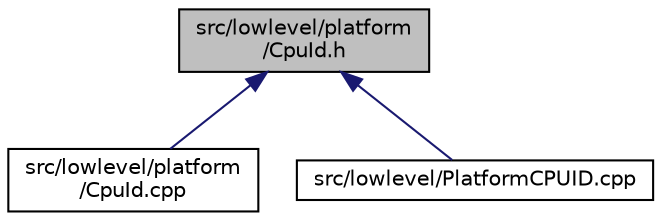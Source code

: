 digraph "src/lowlevel/platform/CpuId.h"
{
 // LATEX_PDF_SIZE
  edge [fontname="Helvetica",fontsize="10",labelfontname="Helvetica",labelfontsize="10"];
  node [fontname="Helvetica",fontsize="10",shape=record];
  Node1 [label="src/lowlevel/platform\l/CpuId.h",height=0.2,width=0.4,color="black", fillcolor="grey75", style="filled", fontcolor="black",tooltip=" "];
  Node1 -> Node2 [dir="back",color="midnightblue",fontsize="10",style="solid",fontname="Helvetica"];
  Node2 [label="src/lowlevel/platform\l/CpuId.cpp",height=0.2,width=0.4,color="black", fillcolor="white", style="filled",URL="$_cpu_id_8cpp.html",tooltip=" "];
  Node1 -> Node3 [dir="back",color="midnightblue",fontsize="10",style="solid",fontname="Helvetica"];
  Node3 [label="src/lowlevel/PlatformCPUID.cpp",height=0.2,width=0.4,color="black", fillcolor="white", style="filled",URL="$_platform_c_p_u_i_d_8cpp.html",tooltip=" "];
}
